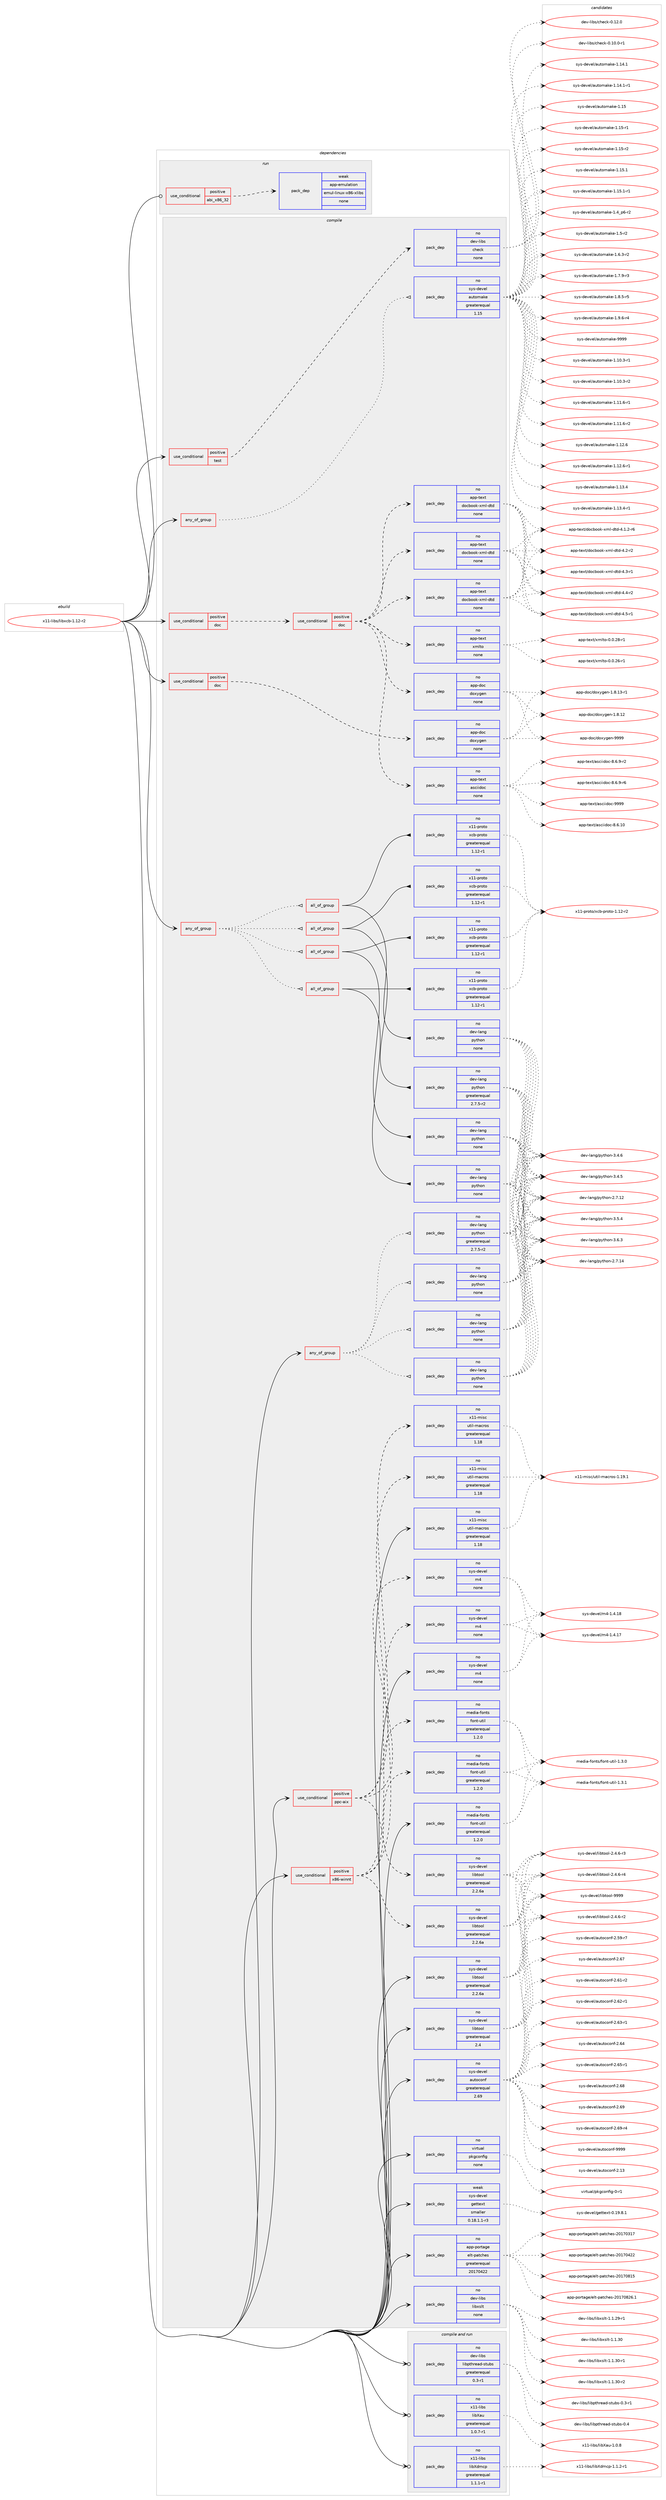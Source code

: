 digraph prolog {

# *************
# Graph options
# *************

newrank=true;
concentrate=true;
compound=true;
graph [rankdir=LR,fontname=Helvetica,fontsize=10,ranksep=1.5];#, ranksep=2.5, nodesep=0.2];
edge  [arrowhead=vee];
node  [fontname=Helvetica,fontsize=10];

# **********
# The ebuild
# **********

subgraph cluster_leftcol {
color=gray;
rank=same;
label=<<i>ebuild</i>>;
id [label="x11-libs/libxcb-1.12-r2", color=red, width=4, href="../x11-libs/libxcb-1.12-r2.svg"];
}

# ****************
# The dependencies
# ****************

subgraph cluster_midcol {
color=gray;
label=<<i>dependencies</i>>;
subgraph cluster_compile {
fillcolor="#eeeeee";
style=filled;
label=<<i>compile</i>>;
subgraph any9381 {
dependency519789 [label=<<TABLE BORDER="0" CELLBORDER="1" CELLSPACING="0" CELLPADDING="4"><TR><TD CELLPADDING="10">any_of_group</TD></TR></TABLE>>, shape=none, color=red];subgraph all342 {
dependency519790 [label=<<TABLE BORDER="0" CELLBORDER="1" CELLSPACING="0" CELLPADDING="4"><TR><TD CELLPADDING="10">all_of_group</TD></TR></TABLE>>, shape=none, color=red];subgraph pack387335 {
dependency519791 [label=<<TABLE BORDER="0" CELLBORDER="1" CELLSPACING="0" CELLPADDING="4" WIDTH="220"><TR><TD ROWSPAN="6" CELLPADDING="30">pack_dep</TD></TR><TR><TD WIDTH="110">no</TD></TR><TR><TD>dev-lang</TD></TR><TR><TD>python</TD></TR><TR><TD>none</TD></TR><TR><TD></TD></TR></TABLE>>, shape=none, color=blue];
}
dependency519790:e -> dependency519791:w [weight=20,style="solid",arrowhead="inv"];
subgraph pack387336 {
dependency519792 [label=<<TABLE BORDER="0" CELLBORDER="1" CELLSPACING="0" CELLPADDING="4" WIDTH="220"><TR><TD ROWSPAN="6" CELLPADDING="30">pack_dep</TD></TR><TR><TD WIDTH="110">no</TD></TR><TR><TD>x11-proto</TD></TR><TR><TD>xcb-proto</TD></TR><TR><TD>greaterequal</TD></TR><TR><TD>1.12-r1</TD></TR></TABLE>>, shape=none, color=blue];
}
dependency519790:e -> dependency519792:w [weight=20,style="solid",arrowhead="inv"];
}
dependency519789:e -> dependency519790:w [weight=20,style="dotted",arrowhead="oinv"];
subgraph all343 {
dependency519793 [label=<<TABLE BORDER="0" CELLBORDER="1" CELLSPACING="0" CELLPADDING="4"><TR><TD CELLPADDING="10">all_of_group</TD></TR></TABLE>>, shape=none, color=red];subgraph pack387337 {
dependency519794 [label=<<TABLE BORDER="0" CELLBORDER="1" CELLSPACING="0" CELLPADDING="4" WIDTH="220"><TR><TD ROWSPAN="6" CELLPADDING="30">pack_dep</TD></TR><TR><TD WIDTH="110">no</TD></TR><TR><TD>dev-lang</TD></TR><TR><TD>python</TD></TR><TR><TD>none</TD></TR><TR><TD></TD></TR></TABLE>>, shape=none, color=blue];
}
dependency519793:e -> dependency519794:w [weight=20,style="solid",arrowhead="inv"];
subgraph pack387338 {
dependency519795 [label=<<TABLE BORDER="0" CELLBORDER="1" CELLSPACING="0" CELLPADDING="4" WIDTH="220"><TR><TD ROWSPAN="6" CELLPADDING="30">pack_dep</TD></TR><TR><TD WIDTH="110">no</TD></TR><TR><TD>x11-proto</TD></TR><TR><TD>xcb-proto</TD></TR><TR><TD>greaterequal</TD></TR><TR><TD>1.12-r1</TD></TR></TABLE>>, shape=none, color=blue];
}
dependency519793:e -> dependency519795:w [weight=20,style="solid",arrowhead="inv"];
}
dependency519789:e -> dependency519793:w [weight=20,style="dotted",arrowhead="oinv"];
subgraph all344 {
dependency519796 [label=<<TABLE BORDER="0" CELLBORDER="1" CELLSPACING="0" CELLPADDING="4"><TR><TD CELLPADDING="10">all_of_group</TD></TR></TABLE>>, shape=none, color=red];subgraph pack387339 {
dependency519797 [label=<<TABLE BORDER="0" CELLBORDER="1" CELLSPACING="0" CELLPADDING="4" WIDTH="220"><TR><TD ROWSPAN="6" CELLPADDING="30">pack_dep</TD></TR><TR><TD WIDTH="110">no</TD></TR><TR><TD>dev-lang</TD></TR><TR><TD>python</TD></TR><TR><TD>none</TD></TR><TR><TD></TD></TR></TABLE>>, shape=none, color=blue];
}
dependency519796:e -> dependency519797:w [weight=20,style="solid",arrowhead="inv"];
subgraph pack387340 {
dependency519798 [label=<<TABLE BORDER="0" CELLBORDER="1" CELLSPACING="0" CELLPADDING="4" WIDTH="220"><TR><TD ROWSPAN="6" CELLPADDING="30">pack_dep</TD></TR><TR><TD WIDTH="110">no</TD></TR><TR><TD>x11-proto</TD></TR><TR><TD>xcb-proto</TD></TR><TR><TD>greaterequal</TD></TR><TR><TD>1.12-r1</TD></TR></TABLE>>, shape=none, color=blue];
}
dependency519796:e -> dependency519798:w [weight=20,style="solid",arrowhead="inv"];
}
dependency519789:e -> dependency519796:w [weight=20,style="dotted",arrowhead="oinv"];
subgraph all345 {
dependency519799 [label=<<TABLE BORDER="0" CELLBORDER="1" CELLSPACING="0" CELLPADDING="4"><TR><TD CELLPADDING="10">all_of_group</TD></TR></TABLE>>, shape=none, color=red];subgraph pack387341 {
dependency519800 [label=<<TABLE BORDER="0" CELLBORDER="1" CELLSPACING="0" CELLPADDING="4" WIDTH="220"><TR><TD ROWSPAN="6" CELLPADDING="30">pack_dep</TD></TR><TR><TD WIDTH="110">no</TD></TR><TR><TD>dev-lang</TD></TR><TR><TD>python</TD></TR><TR><TD>greaterequal</TD></TR><TR><TD>2.7.5-r2</TD></TR></TABLE>>, shape=none, color=blue];
}
dependency519799:e -> dependency519800:w [weight=20,style="solid",arrowhead="inv"];
subgraph pack387342 {
dependency519801 [label=<<TABLE BORDER="0" CELLBORDER="1" CELLSPACING="0" CELLPADDING="4" WIDTH="220"><TR><TD ROWSPAN="6" CELLPADDING="30">pack_dep</TD></TR><TR><TD WIDTH="110">no</TD></TR><TR><TD>x11-proto</TD></TR><TR><TD>xcb-proto</TD></TR><TR><TD>greaterequal</TD></TR><TR><TD>1.12-r1</TD></TR></TABLE>>, shape=none, color=blue];
}
dependency519799:e -> dependency519801:w [weight=20,style="solid",arrowhead="inv"];
}
dependency519789:e -> dependency519799:w [weight=20,style="dotted",arrowhead="oinv"];
}
id:e -> dependency519789:w [weight=20,style="solid",arrowhead="vee"];
subgraph any9382 {
dependency519802 [label=<<TABLE BORDER="0" CELLBORDER="1" CELLSPACING="0" CELLPADDING="4"><TR><TD CELLPADDING="10">any_of_group</TD></TR></TABLE>>, shape=none, color=red];subgraph pack387343 {
dependency519803 [label=<<TABLE BORDER="0" CELLBORDER="1" CELLSPACING="0" CELLPADDING="4" WIDTH="220"><TR><TD ROWSPAN="6" CELLPADDING="30">pack_dep</TD></TR><TR><TD WIDTH="110">no</TD></TR><TR><TD>dev-lang</TD></TR><TR><TD>python</TD></TR><TR><TD>none</TD></TR><TR><TD></TD></TR></TABLE>>, shape=none, color=blue];
}
dependency519802:e -> dependency519803:w [weight=20,style="dotted",arrowhead="oinv"];
subgraph pack387344 {
dependency519804 [label=<<TABLE BORDER="0" CELLBORDER="1" CELLSPACING="0" CELLPADDING="4" WIDTH="220"><TR><TD ROWSPAN="6" CELLPADDING="30">pack_dep</TD></TR><TR><TD WIDTH="110">no</TD></TR><TR><TD>dev-lang</TD></TR><TR><TD>python</TD></TR><TR><TD>none</TD></TR><TR><TD></TD></TR></TABLE>>, shape=none, color=blue];
}
dependency519802:e -> dependency519804:w [weight=20,style="dotted",arrowhead="oinv"];
subgraph pack387345 {
dependency519805 [label=<<TABLE BORDER="0" CELLBORDER="1" CELLSPACING="0" CELLPADDING="4" WIDTH="220"><TR><TD ROWSPAN="6" CELLPADDING="30">pack_dep</TD></TR><TR><TD WIDTH="110">no</TD></TR><TR><TD>dev-lang</TD></TR><TR><TD>python</TD></TR><TR><TD>none</TD></TR><TR><TD></TD></TR></TABLE>>, shape=none, color=blue];
}
dependency519802:e -> dependency519805:w [weight=20,style="dotted",arrowhead="oinv"];
subgraph pack387346 {
dependency519806 [label=<<TABLE BORDER="0" CELLBORDER="1" CELLSPACING="0" CELLPADDING="4" WIDTH="220"><TR><TD ROWSPAN="6" CELLPADDING="30">pack_dep</TD></TR><TR><TD WIDTH="110">no</TD></TR><TR><TD>dev-lang</TD></TR><TR><TD>python</TD></TR><TR><TD>greaterequal</TD></TR><TR><TD>2.7.5-r2</TD></TR></TABLE>>, shape=none, color=blue];
}
dependency519802:e -> dependency519806:w [weight=20,style="dotted",arrowhead="oinv"];
}
id:e -> dependency519802:w [weight=20,style="solid",arrowhead="vee"];
subgraph any9383 {
dependency519807 [label=<<TABLE BORDER="0" CELLBORDER="1" CELLSPACING="0" CELLPADDING="4"><TR><TD CELLPADDING="10">any_of_group</TD></TR></TABLE>>, shape=none, color=red];subgraph pack387347 {
dependency519808 [label=<<TABLE BORDER="0" CELLBORDER="1" CELLSPACING="0" CELLPADDING="4" WIDTH="220"><TR><TD ROWSPAN="6" CELLPADDING="30">pack_dep</TD></TR><TR><TD WIDTH="110">no</TD></TR><TR><TD>sys-devel</TD></TR><TR><TD>automake</TD></TR><TR><TD>greaterequal</TD></TR><TR><TD>1.15</TD></TR></TABLE>>, shape=none, color=blue];
}
dependency519807:e -> dependency519808:w [weight=20,style="dotted",arrowhead="oinv"];
}
id:e -> dependency519807:w [weight=20,style="solid",arrowhead="vee"];
subgraph cond122734 {
dependency519809 [label=<<TABLE BORDER="0" CELLBORDER="1" CELLSPACING="0" CELLPADDING="4"><TR><TD ROWSPAN="3" CELLPADDING="10">use_conditional</TD></TR><TR><TD>positive</TD></TR><TR><TD>doc</TD></TR></TABLE>>, shape=none, color=red];
subgraph cond122735 {
dependency519810 [label=<<TABLE BORDER="0" CELLBORDER="1" CELLSPACING="0" CELLPADDING="4"><TR><TD ROWSPAN="3" CELLPADDING="10">use_conditional</TD></TR><TR><TD>positive</TD></TR><TR><TD>doc</TD></TR></TABLE>>, shape=none, color=red];
subgraph pack387348 {
dependency519811 [label=<<TABLE BORDER="0" CELLBORDER="1" CELLSPACING="0" CELLPADDING="4" WIDTH="220"><TR><TD ROWSPAN="6" CELLPADDING="30">pack_dep</TD></TR><TR><TD WIDTH="110">no</TD></TR><TR><TD>app-text</TD></TR><TR><TD>asciidoc</TD></TR><TR><TD>none</TD></TR><TR><TD></TD></TR></TABLE>>, shape=none, color=blue];
}
dependency519810:e -> dependency519811:w [weight=20,style="dashed",arrowhead="vee"];
subgraph pack387349 {
dependency519812 [label=<<TABLE BORDER="0" CELLBORDER="1" CELLSPACING="0" CELLPADDING="4" WIDTH="220"><TR><TD ROWSPAN="6" CELLPADDING="30">pack_dep</TD></TR><TR><TD WIDTH="110">no</TD></TR><TR><TD>app-text</TD></TR><TR><TD>xmlto</TD></TR><TR><TD>none</TD></TR><TR><TD></TD></TR></TABLE>>, shape=none, color=blue];
}
dependency519810:e -> dependency519812:w [weight=20,style="dashed",arrowhead="vee"];
subgraph pack387350 {
dependency519813 [label=<<TABLE BORDER="0" CELLBORDER="1" CELLSPACING="0" CELLPADDING="4" WIDTH="220"><TR><TD ROWSPAN="6" CELLPADDING="30">pack_dep</TD></TR><TR><TD WIDTH="110">no</TD></TR><TR><TD>app-doc</TD></TR><TR><TD>doxygen</TD></TR><TR><TD>none</TD></TR><TR><TD></TD></TR></TABLE>>, shape=none, color=blue];
}
dependency519810:e -> dependency519813:w [weight=20,style="dashed",arrowhead="vee"];
subgraph pack387351 {
dependency519814 [label=<<TABLE BORDER="0" CELLBORDER="1" CELLSPACING="0" CELLPADDING="4" WIDTH="220"><TR><TD ROWSPAN="6" CELLPADDING="30">pack_dep</TD></TR><TR><TD WIDTH="110">no</TD></TR><TR><TD>app-text</TD></TR><TR><TD>docbook-xml-dtd</TD></TR><TR><TD>none</TD></TR><TR><TD></TD></TR></TABLE>>, shape=none, color=blue];
}
dependency519810:e -> dependency519814:w [weight=20,style="dashed",arrowhead="vee"];
subgraph pack387352 {
dependency519815 [label=<<TABLE BORDER="0" CELLBORDER="1" CELLSPACING="0" CELLPADDING="4" WIDTH="220"><TR><TD ROWSPAN="6" CELLPADDING="30">pack_dep</TD></TR><TR><TD WIDTH="110">no</TD></TR><TR><TD>app-text</TD></TR><TR><TD>docbook-xml-dtd</TD></TR><TR><TD>none</TD></TR><TR><TD></TD></TR></TABLE>>, shape=none, color=blue];
}
dependency519810:e -> dependency519815:w [weight=20,style="dashed",arrowhead="vee"];
subgraph pack387353 {
dependency519816 [label=<<TABLE BORDER="0" CELLBORDER="1" CELLSPACING="0" CELLPADDING="4" WIDTH="220"><TR><TD ROWSPAN="6" CELLPADDING="30">pack_dep</TD></TR><TR><TD WIDTH="110">no</TD></TR><TR><TD>app-text</TD></TR><TR><TD>docbook-xml-dtd</TD></TR><TR><TD>none</TD></TR><TR><TD></TD></TR></TABLE>>, shape=none, color=blue];
}
dependency519810:e -> dependency519816:w [weight=20,style="dashed",arrowhead="vee"];
}
dependency519809:e -> dependency519810:w [weight=20,style="dashed",arrowhead="vee"];
}
id:e -> dependency519809:w [weight=20,style="solid",arrowhead="vee"];
subgraph cond122736 {
dependency519817 [label=<<TABLE BORDER="0" CELLBORDER="1" CELLSPACING="0" CELLPADDING="4"><TR><TD ROWSPAN="3" CELLPADDING="10">use_conditional</TD></TR><TR><TD>positive</TD></TR><TR><TD>doc</TD></TR></TABLE>>, shape=none, color=red];
subgraph pack387354 {
dependency519818 [label=<<TABLE BORDER="0" CELLBORDER="1" CELLSPACING="0" CELLPADDING="4" WIDTH="220"><TR><TD ROWSPAN="6" CELLPADDING="30">pack_dep</TD></TR><TR><TD WIDTH="110">no</TD></TR><TR><TD>app-doc</TD></TR><TR><TD>doxygen</TD></TR><TR><TD>none</TD></TR><TR><TD></TD></TR></TABLE>>, shape=none, color=blue];
}
dependency519817:e -> dependency519818:w [weight=20,style="dashed",arrowhead="vee"];
}
id:e -> dependency519817:w [weight=20,style="solid",arrowhead="vee"];
subgraph cond122737 {
dependency519819 [label=<<TABLE BORDER="0" CELLBORDER="1" CELLSPACING="0" CELLPADDING="4"><TR><TD ROWSPAN="3" CELLPADDING="10">use_conditional</TD></TR><TR><TD>positive</TD></TR><TR><TD>ppc-aix</TD></TR></TABLE>>, shape=none, color=red];
subgraph pack387355 {
dependency519820 [label=<<TABLE BORDER="0" CELLBORDER="1" CELLSPACING="0" CELLPADDING="4" WIDTH="220"><TR><TD ROWSPAN="6" CELLPADDING="30">pack_dep</TD></TR><TR><TD WIDTH="110">no</TD></TR><TR><TD>sys-devel</TD></TR><TR><TD>libtool</TD></TR><TR><TD>greaterequal</TD></TR><TR><TD>2.2.6a</TD></TR></TABLE>>, shape=none, color=blue];
}
dependency519819:e -> dependency519820:w [weight=20,style="dashed",arrowhead="vee"];
subgraph pack387356 {
dependency519821 [label=<<TABLE BORDER="0" CELLBORDER="1" CELLSPACING="0" CELLPADDING="4" WIDTH="220"><TR><TD ROWSPAN="6" CELLPADDING="30">pack_dep</TD></TR><TR><TD WIDTH="110">no</TD></TR><TR><TD>sys-devel</TD></TR><TR><TD>m4</TD></TR><TR><TD>none</TD></TR><TR><TD></TD></TR></TABLE>>, shape=none, color=blue];
}
dependency519819:e -> dependency519821:w [weight=20,style="dashed",arrowhead="vee"];
subgraph pack387357 {
dependency519822 [label=<<TABLE BORDER="0" CELLBORDER="1" CELLSPACING="0" CELLPADDING="4" WIDTH="220"><TR><TD ROWSPAN="6" CELLPADDING="30">pack_dep</TD></TR><TR><TD WIDTH="110">no</TD></TR><TR><TD>x11-misc</TD></TR><TR><TD>util-macros</TD></TR><TR><TD>greaterequal</TD></TR><TR><TD>1.18</TD></TR></TABLE>>, shape=none, color=blue];
}
dependency519819:e -> dependency519822:w [weight=20,style="dashed",arrowhead="vee"];
subgraph pack387358 {
dependency519823 [label=<<TABLE BORDER="0" CELLBORDER="1" CELLSPACING="0" CELLPADDING="4" WIDTH="220"><TR><TD ROWSPAN="6" CELLPADDING="30">pack_dep</TD></TR><TR><TD WIDTH="110">no</TD></TR><TR><TD>media-fonts</TD></TR><TR><TD>font-util</TD></TR><TR><TD>greaterequal</TD></TR><TR><TD>1.2.0</TD></TR></TABLE>>, shape=none, color=blue];
}
dependency519819:e -> dependency519823:w [weight=20,style="dashed",arrowhead="vee"];
}
id:e -> dependency519819:w [weight=20,style="solid",arrowhead="vee"];
subgraph cond122738 {
dependency519824 [label=<<TABLE BORDER="0" CELLBORDER="1" CELLSPACING="0" CELLPADDING="4"><TR><TD ROWSPAN="3" CELLPADDING="10">use_conditional</TD></TR><TR><TD>positive</TD></TR><TR><TD>test</TD></TR></TABLE>>, shape=none, color=red];
subgraph pack387359 {
dependency519825 [label=<<TABLE BORDER="0" CELLBORDER="1" CELLSPACING="0" CELLPADDING="4" WIDTH="220"><TR><TD ROWSPAN="6" CELLPADDING="30">pack_dep</TD></TR><TR><TD WIDTH="110">no</TD></TR><TR><TD>dev-libs</TD></TR><TR><TD>check</TD></TR><TR><TD>none</TD></TR><TR><TD></TD></TR></TABLE>>, shape=none, color=blue];
}
dependency519824:e -> dependency519825:w [weight=20,style="dashed",arrowhead="vee"];
}
id:e -> dependency519824:w [weight=20,style="solid",arrowhead="vee"];
subgraph cond122739 {
dependency519826 [label=<<TABLE BORDER="0" CELLBORDER="1" CELLSPACING="0" CELLPADDING="4"><TR><TD ROWSPAN="3" CELLPADDING="10">use_conditional</TD></TR><TR><TD>positive</TD></TR><TR><TD>x86-winnt</TD></TR></TABLE>>, shape=none, color=red];
subgraph pack387360 {
dependency519827 [label=<<TABLE BORDER="0" CELLBORDER="1" CELLSPACING="0" CELLPADDING="4" WIDTH="220"><TR><TD ROWSPAN="6" CELLPADDING="30">pack_dep</TD></TR><TR><TD WIDTH="110">no</TD></TR><TR><TD>sys-devel</TD></TR><TR><TD>libtool</TD></TR><TR><TD>greaterequal</TD></TR><TR><TD>2.2.6a</TD></TR></TABLE>>, shape=none, color=blue];
}
dependency519826:e -> dependency519827:w [weight=20,style="dashed",arrowhead="vee"];
subgraph pack387361 {
dependency519828 [label=<<TABLE BORDER="0" CELLBORDER="1" CELLSPACING="0" CELLPADDING="4" WIDTH="220"><TR><TD ROWSPAN="6" CELLPADDING="30">pack_dep</TD></TR><TR><TD WIDTH="110">no</TD></TR><TR><TD>sys-devel</TD></TR><TR><TD>m4</TD></TR><TR><TD>none</TD></TR><TR><TD></TD></TR></TABLE>>, shape=none, color=blue];
}
dependency519826:e -> dependency519828:w [weight=20,style="dashed",arrowhead="vee"];
subgraph pack387362 {
dependency519829 [label=<<TABLE BORDER="0" CELLBORDER="1" CELLSPACING="0" CELLPADDING="4" WIDTH="220"><TR><TD ROWSPAN="6" CELLPADDING="30">pack_dep</TD></TR><TR><TD WIDTH="110">no</TD></TR><TR><TD>x11-misc</TD></TR><TR><TD>util-macros</TD></TR><TR><TD>greaterequal</TD></TR><TR><TD>1.18</TD></TR></TABLE>>, shape=none, color=blue];
}
dependency519826:e -> dependency519829:w [weight=20,style="dashed",arrowhead="vee"];
subgraph pack387363 {
dependency519830 [label=<<TABLE BORDER="0" CELLBORDER="1" CELLSPACING="0" CELLPADDING="4" WIDTH="220"><TR><TD ROWSPAN="6" CELLPADDING="30">pack_dep</TD></TR><TR><TD WIDTH="110">no</TD></TR><TR><TD>media-fonts</TD></TR><TR><TD>font-util</TD></TR><TR><TD>greaterequal</TD></TR><TR><TD>1.2.0</TD></TR></TABLE>>, shape=none, color=blue];
}
dependency519826:e -> dependency519830:w [weight=20,style="dashed",arrowhead="vee"];
}
id:e -> dependency519826:w [weight=20,style="solid",arrowhead="vee"];
subgraph pack387364 {
dependency519831 [label=<<TABLE BORDER="0" CELLBORDER="1" CELLSPACING="0" CELLPADDING="4" WIDTH="220"><TR><TD ROWSPAN="6" CELLPADDING="30">pack_dep</TD></TR><TR><TD WIDTH="110">no</TD></TR><TR><TD>app-portage</TD></TR><TR><TD>elt-patches</TD></TR><TR><TD>greaterequal</TD></TR><TR><TD>20170422</TD></TR></TABLE>>, shape=none, color=blue];
}
id:e -> dependency519831:w [weight=20,style="solid",arrowhead="vee"];
subgraph pack387365 {
dependency519832 [label=<<TABLE BORDER="0" CELLBORDER="1" CELLSPACING="0" CELLPADDING="4" WIDTH="220"><TR><TD ROWSPAN="6" CELLPADDING="30">pack_dep</TD></TR><TR><TD WIDTH="110">no</TD></TR><TR><TD>dev-libs</TD></TR><TR><TD>libxslt</TD></TR><TR><TD>none</TD></TR><TR><TD></TD></TR></TABLE>>, shape=none, color=blue];
}
id:e -> dependency519832:w [weight=20,style="solid",arrowhead="vee"];
subgraph pack387366 {
dependency519833 [label=<<TABLE BORDER="0" CELLBORDER="1" CELLSPACING="0" CELLPADDING="4" WIDTH="220"><TR><TD ROWSPAN="6" CELLPADDING="30">pack_dep</TD></TR><TR><TD WIDTH="110">no</TD></TR><TR><TD>media-fonts</TD></TR><TR><TD>font-util</TD></TR><TR><TD>greaterequal</TD></TR><TR><TD>1.2.0</TD></TR></TABLE>>, shape=none, color=blue];
}
id:e -> dependency519833:w [weight=20,style="solid",arrowhead="vee"];
subgraph pack387367 {
dependency519834 [label=<<TABLE BORDER="0" CELLBORDER="1" CELLSPACING="0" CELLPADDING="4" WIDTH="220"><TR><TD ROWSPAN="6" CELLPADDING="30">pack_dep</TD></TR><TR><TD WIDTH="110">no</TD></TR><TR><TD>sys-devel</TD></TR><TR><TD>autoconf</TD></TR><TR><TD>greaterequal</TD></TR><TR><TD>2.69</TD></TR></TABLE>>, shape=none, color=blue];
}
id:e -> dependency519834:w [weight=20,style="solid",arrowhead="vee"];
subgraph pack387368 {
dependency519835 [label=<<TABLE BORDER="0" CELLBORDER="1" CELLSPACING="0" CELLPADDING="4" WIDTH="220"><TR><TD ROWSPAN="6" CELLPADDING="30">pack_dep</TD></TR><TR><TD WIDTH="110">no</TD></TR><TR><TD>sys-devel</TD></TR><TR><TD>libtool</TD></TR><TR><TD>greaterequal</TD></TR><TR><TD>2.2.6a</TD></TR></TABLE>>, shape=none, color=blue];
}
id:e -> dependency519835:w [weight=20,style="solid",arrowhead="vee"];
subgraph pack387369 {
dependency519836 [label=<<TABLE BORDER="0" CELLBORDER="1" CELLSPACING="0" CELLPADDING="4" WIDTH="220"><TR><TD ROWSPAN="6" CELLPADDING="30">pack_dep</TD></TR><TR><TD WIDTH="110">no</TD></TR><TR><TD>sys-devel</TD></TR><TR><TD>libtool</TD></TR><TR><TD>greaterequal</TD></TR><TR><TD>2.4</TD></TR></TABLE>>, shape=none, color=blue];
}
id:e -> dependency519836:w [weight=20,style="solid",arrowhead="vee"];
subgraph pack387370 {
dependency519837 [label=<<TABLE BORDER="0" CELLBORDER="1" CELLSPACING="0" CELLPADDING="4" WIDTH="220"><TR><TD ROWSPAN="6" CELLPADDING="30">pack_dep</TD></TR><TR><TD WIDTH="110">no</TD></TR><TR><TD>sys-devel</TD></TR><TR><TD>m4</TD></TR><TR><TD>none</TD></TR><TR><TD></TD></TR></TABLE>>, shape=none, color=blue];
}
id:e -> dependency519837:w [weight=20,style="solid",arrowhead="vee"];
subgraph pack387371 {
dependency519838 [label=<<TABLE BORDER="0" CELLBORDER="1" CELLSPACING="0" CELLPADDING="4" WIDTH="220"><TR><TD ROWSPAN="6" CELLPADDING="30">pack_dep</TD></TR><TR><TD WIDTH="110">no</TD></TR><TR><TD>virtual</TD></TR><TR><TD>pkgconfig</TD></TR><TR><TD>none</TD></TR><TR><TD></TD></TR></TABLE>>, shape=none, color=blue];
}
id:e -> dependency519838:w [weight=20,style="solid",arrowhead="vee"];
subgraph pack387372 {
dependency519839 [label=<<TABLE BORDER="0" CELLBORDER="1" CELLSPACING="0" CELLPADDING="4" WIDTH="220"><TR><TD ROWSPAN="6" CELLPADDING="30">pack_dep</TD></TR><TR><TD WIDTH="110">no</TD></TR><TR><TD>x11-misc</TD></TR><TR><TD>util-macros</TD></TR><TR><TD>greaterequal</TD></TR><TR><TD>1.18</TD></TR></TABLE>>, shape=none, color=blue];
}
id:e -> dependency519839:w [weight=20,style="solid",arrowhead="vee"];
subgraph pack387373 {
dependency519840 [label=<<TABLE BORDER="0" CELLBORDER="1" CELLSPACING="0" CELLPADDING="4" WIDTH="220"><TR><TD ROWSPAN="6" CELLPADDING="30">pack_dep</TD></TR><TR><TD WIDTH="110">weak</TD></TR><TR><TD>sys-devel</TD></TR><TR><TD>gettext</TD></TR><TR><TD>smaller</TD></TR><TR><TD>0.18.1.1-r3</TD></TR></TABLE>>, shape=none, color=blue];
}
id:e -> dependency519840:w [weight=20,style="solid",arrowhead="vee"];
}
subgraph cluster_compileandrun {
fillcolor="#eeeeee";
style=filled;
label=<<i>compile and run</i>>;
subgraph pack387374 {
dependency519841 [label=<<TABLE BORDER="0" CELLBORDER="1" CELLSPACING="0" CELLPADDING="4" WIDTH="220"><TR><TD ROWSPAN="6" CELLPADDING="30">pack_dep</TD></TR><TR><TD WIDTH="110">no</TD></TR><TR><TD>dev-libs</TD></TR><TR><TD>libpthread-stubs</TD></TR><TR><TD>greaterequal</TD></TR><TR><TD>0.3-r1</TD></TR></TABLE>>, shape=none, color=blue];
}
id:e -> dependency519841:w [weight=20,style="solid",arrowhead="odotvee"];
subgraph pack387375 {
dependency519842 [label=<<TABLE BORDER="0" CELLBORDER="1" CELLSPACING="0" CELLPADDING="4" WIDTH="220"><TR><TD ROWSPAN="6" CELLPADDING="30">pack_dep</TD></TR><TR><TD WIDTH="110">no</TD></TR><TR><TD>x11-libs</TD></TR><TR><TD>libXau</TD></TR><TR><TD>greaterequal</TD></TR><TR><TD>1.0.7-r1</TD></TR></TABLE>>, shape=none, color=blue];
}
id:e -> dependency519842:w [weight=20,style="solid",arrowhead="odotvee"];
subgraph pack387376 {
dependency519843 [label=<<TABLE BORDER="0" CELLBORDER="1" CELLSPACING="0" CELLPADDING="4" WIDTH="220"><TR><TD ROWSPAN="6" CELLPADDING="30">pack_dep</TD></TR><TR><TD WIDTH="110">no</TD></TR><TR><TD>x11-libs</TD></TR><TR><TD>libXdmcp</TD></TR><TR><TD>greaterequal</TD></TR><TR><TD>1.1.1-r1</TD></TR></TABLE>>, shape=none, color=blue];
}
id:e -> dependency519843:w [weight=20,style="solid",arrowhead="odotvee"];
}
subgraph cluster_run {
fillcolor="#eeeeee";
style=filled;
label=<<i>run</i>>;
subgraph cond122740 {
dependency519844 [label=<<TABLE BORDER="0" CELLBORDER="1" CELLSPACING="0" CELLPADDING="4"><TR><TD ROWSPAN="3" CELLPADDING="10">use_conditional</TD></TR><TR><TD>positive</TD></TR><TR><TD>abi_x86_32</TD></TR></TABLE>>, shape=none, color=red];
subgraph pack387377 {
dependency519845 [label=<<TABLE BORDER="0" CELLBORDER="1" CELLSPACING="0" CELLPADDING="4" WIDTH="220"><TR><TD ROWSPAN="6" CELLPADDING="30">pack_dep</TD></TR><TR><TD WIDTH="110">weak</TD></TR><TR><TD>app-emulation</TD></TR><TR><TD>emul-linux-x86-xlibs</TD></TR><TR><TD>none</TD></TR><TR><TD></TD></TR></TABLE>>, shape=none, color=blue];
}
dependency519844:e -> dependency519845:w [weight=20,style="dashed",arrowhead="vee"];
}
id:e -> dependency519844:w [weight=20,style="solid",arrowhead="odot"];
}
}

# **************
# The candidates
# **************

subgraph cluster_choices {
rank=same;
color=gray;
label=<<i>candidates</i>>;

subgraph choice387335 {
color=black;
nodesep=1;
choice10010111845108971101034711212111610411111045504655464950 [label="dev-lang/python-2.7.12", color=red, width=4,href="../dev-lang/python-2.7.12.svg"];
choice10010111845108971101034711212111610411111045504655464952 [label="dev-lang/python-2.7.14", color=red, width=4,href="../dev-lang/python-2.7.14.svg"];
choice100101118451089711010347112121116104111110455146524653 [label="dev-lang/python-3.4.5", color=red, width=4,href="../dev-lang/python-3.4.5.svg"];
choice100101118451089711010347112121116104111110455146524654 [label="dev-lang/python-3.4.6", color=red, width=4,href="../dev-lang/python-3.4.6.svg"];
choice100101118451089711010347112121116104111110455146534652 [label="dev-lang/python-3.5.4", color=red, width=4,href="../dev-lang/python-3.5.4.svg"];
choice100101118451089711010347112121116104111110455146544651 [label="dev-lang/python-3.6.3", color=red, width=4,href="../dev-lang/python-3.6.3.svg"];
dependency519791:e -> choice10010111845108971101034711212111610411111045504655464950:w [style=dotted,weight="100"];
dependency519791:e -> choice10010111845108971101034711212111610411111045504655464952:w [style=dotted,weight="100"];
dependency519791:e -> choice100101118451089711010347112121116104111110455146524653:w [style=dotted,weight="100"];
dependency519791:e -> choice100101118451089711010347112121116104111110455146524654:w [style=dotted,weight="100"];
dependency519791:e -> choice100101118451089711010347112121116104111110455146534652:w [style=dotted,weight="100"];
dependency519791:e -> choice100101118451089711010347112121116104111110455146544651:w [style=dotted,weight="100"];
}
subgraph choice387336 {
color=black;
nodesep=1;
choice1204949451121141111161114712099984511211411111611145494649504511450 [label="x11-proto/xcb-proto-1.12-r2", color=red, width=4,href="../x11-proto/xcb-proto-1.12-r2.svg"];
dependency519792:e -> choice1204949451121141111161114712099984511211411111611145494649504511450:w [style=dotted,weight="100"];
}
subgraph choice387337 {
color=black;
nodesep=1;
choice10010111845108971101034711212111610411111045504655464950 [label="dev-lang/python-2.7.12", color=red, width=4,href="../dev-lang/python-2.7.12.svg"];
choice10010111845108971101034711212111610411111045504655464952 [label="dev-lang/python-2.7.14", color=red, width=4,href="../dev-lang/python-2.7.14.svg"];
choice100101118451089711010347112121116104111110455146524653 [label="dev-lang/python-3.4.5", color=red, width=4,href="../dev-lang/python-3.4.5.svg"];
choice100101118451089711010347112121116104111110455146524654 [label="dev-lang/python-3.4.6", color=red, width=4,href="../dev-lang/python-3.4.6.svg"];
choice100101118451089711010347112121116104111110455146534652 [label="dev-lang/python-3.5.4", color=red, width=4,href="../dev-lang/python-3.5.4.svg"];
choice100101118451089711010347112121116104111110455146544651 [label="dev-lang/python-3.6.3", color=red, width=4,href="../dev-lang/python-3.6.3.svg"];
dependency519794:e -> choice10010111845108971101034711212111610411111045504655464950:w [style=dotted,weight="100"];
dependency519794:e -> choice10010111845108971101034711212111610411111045504655464952:w [style=dotted,weight="100"];
dependency519794:e -> choice100101118451089711010347112121116104111110455146524653:w [style=dotted,weight="100"];
dependency519794:e -> choice100101118451089711010347112121116104111110455146524654:w [style=dotted,weight="100"];
dependency519794:e -> choice100101118451089711010347112121116104111110455146534652:w [style=dotted,weight="100"];
dependency519794:e -> choice100101118451089711010347112121116104111110455146544651:w [style=dotted,weight="100"];
}
subgraph choice387338 {
color=black;
nodesep=1;
choice1204949451121141111161114712099984511211411111611145494649504511450 [label="x11-proto/xcb-proto-1.12-r2", color=red, width=4,href="../x11-proto/xcb-proto-1.12-r2.svg"];
dependency519795:e -> choice1204949451121141111161114712099984511211411111611145494649504511450:w [style=dotted,weight="100"];
}
subgraph choice387339 {
color=black;
nodesep=1;
choice10010111845108971101034711212111610411111045504655464950 [label="dev-lang/python-2.7.12", color=red, width=4,href="../dev-lang/python-2.7.12.svg"];
choice10010111845108971101034711212111610411111045504655464952 [label="dev-lang/python-2.7.14", color=red, width=4,href="../dev-lang/python-2.7.14.svg"];
choice100101118451089711010347112121116104111110455146524653 [label="dev-lang/python-3.4.5", color=red, width=4,href="../dev-lang/python-3.4.5.svg"];
choice100101118451089711010347112121116104111110455146524654 [label="dev-lang/python-3.4.6", color=red, width=4,href="../dev-lang/python-3.4.6.svg"];
choice100101118451089711010347112121116104111110455146534652 [label="dev-lang/python-3.5.4", color=red, width=4,href="../dev-lang/python-3.5.4.svg"];
choice100101118451089711010347112121116104111110455146544651 [label="dev-lang/python-3.6.3", color=red, width=4,href="../dev-lang/python-3.6.3.svg"];
dependency519797:e -> choice10010111845108971101034711212111610411111045504655464950:w [style=dotted,weight="100"];
dependency519797:e -> choice10010111845108971101034711212111610411111045504655464952:w [style=dotted,weight="100"];
dependency519797:e -> choice100101118451089711010347112121116104111110455146524653:w [style=dotted,weight="100"];
dependency519797:e -> choice100101118451089711010347112121116104111110455146524654:w [style=dotted,weight="100"];
dependency519797:e -> choice100101118451089711010347112121116104111110455146534652:w [style=dotted,weight="100"];
dependency519797:e -> choice100101118451089711010347112121116104111110455146544651:w [style=dotted,weight="100"];
}
subgraph choice387340 {
color=black;
nodesep=1;
choice1204949451121141111161114712099984511211411111611145494649504511450 [label="x11-proto/xcb-proto-1.12-r2", color=red, width=4,href="../x11-proto/xcb-proto-1.12-r2.svg"];
dependency519798:e -> choice1204949451121141111161114712099984511211411111611145494649504511450:w [style=dotted,weight="100"];
}
subgraph choice387341 {
color=black;
nodesep=1;
choice10010111845108971101034711212111610411111045504655464950 [label="dev-lang/python-2.7.12", color=red, width=4,href="../dev-lang/python-2.7.12.svg"];
choice10010111845108971101034711212111610411111045504655464952 [label="dev-lang/python-2.7.14", color=red, width=4,href="../dev-lang/python-2.7.14.svg"];
choice100101118451089711010347112121116104111110455146524653 [label="dev-lang/python-3.4.5", color=red, width=4,href="../dev-lang/python-3.4.5.svg"];
choice100101118451089711010347112121116104111110455146524654 [label="dev-lang/python-3.4.6", color=red, width=4,href="../dev-lang/python-3.4.6.svg"];
choice100101118451089711010347112121116104111110455146534652 [label="dev-lang/python-3.5.4", color=red, width=4,href="../dev-lang/python-3.5.4.svg"];
choice100101118451089711010347112121116104111110455146544651 [label="dev-lang/python-3.6.3", color=red, width=4,href="../dev-lang/python-3.6.3.svg"];
dependency519800:e -> choice10010111845108971101034711212111610411111045504655464950:w [style=dotted,weight="100"];
dependency519800:e -> choice10010111845108971101034711212111610411111045504655464952:w [style=dotted,weight="100"];
dependency519800:e -> choice100101118451089711010347112121116104111110455146524653:w [style=dotted,weight="100"];
dependency519800:e -> choice100101118451089711010347112121116104111110455146524654:w [style=dotted,weight="100"];
dependency519800:e -> choice100101118451089711010347112121116104111110455146534652:w [style=dotted,weight="100"];
dependency519800:e -> choice100101118451089711010347112121116104111110455146544651:w [style=dotted,weight="100"];
}
subgraph choice387342 {
color=black;
nodesep=1;
choice1204949451121141111161114712099984511211411111611145494649504511450 [label="x11-proto/xcb-proto-1.12-r2", color=red, width=4,href="../x11-proto/xcb-proto-1.12-r2.svg"];
dependency519801:e -> choice1204949451121141111161114712099984511211411111611145494649504511450:w [style=dotted,weight="100"];
}
subgraph choice387343 {
color=black;
nodesep=1;
choice10010111845108971101034711212111610411111045504655464950 [label="dev-lang/python-2.7.12", color=red, width=4,href="../dev-lang/python-2.7.12.svg"];
choice10010111845108971101034711212111610411111045504655464952 [label="dev-lang/python-2.7.14", color=red, width=4,href="../dev-lang/python-2.7.14.svg"];
choice100101118451089711010347112121116104111110455146524653 [label="dev-lang/python-3.4.5", color=red, width=4,href="../dev-lang/python-3.4.5.svg"];
choice100101118451089711010347112121116104111110455146524654 [label="dev-lang/python-3.4.6", color=red, width=4,href="../dev-lang/python-3.4.6.svg"];
choice100101118451089711010347112121116104111110455146534652 [label="dev-lang/python-3.5.4", color=red, width=4,href="../dev-lang/python-3.5.4.svg"];
choice100101118451089711010347112121116104111110455146544651 [label="dev-lang/python-3.6.3", color=red, width=4,href="../dev-lang/python-3.6.3.svg"];
dependency519803:e -> choice10010111845108971101034711212111610411111045504655464950:w [style=dotted,weight="100"];
dependency519803:e -> choice10010111845108971101034711212111610411111045504655464952:w [style=dotted,weight="100"];
dependency519803:e -> choice100101118451089711010347112121116104111110455146524653:w [style=dotted,weight="100"];
dependency519803:e -> choice100101118451089711010347112121116104111110455146524654:w [style=dotted,weight="100"];
dependency519803:e -> choice100101118451089711010347112121116104111110455146534652:w [style=dotted,weight="100"];
dependency519803:e -> choice100101118451089711010347112121116104111110455146544651:w [style=dotted,weight="100"];
}
subgraph choice387344 {
color=black;
nodesep=1;
choice10010111845108971101034711212111610411111045504655464950 [label="dev-lang/python-2.7.12", color=red, width=4,href="../dev-lang/python-2.7.12.svg"];
choice10010111845108971101034711212111610411111045504655464952 [label="dev-lang/python-2.7.14", color=red, width=4,href="../dev-lang/python-2.7.14.svg"];
choice100101118451089711010347112121116104111110455146524653 [label="dev-lang/python-3.4.5", color=red, width=4,href="../dev-lang/python-3.4.5.svg"];
choice100101118451089711010347112121116104111110455146524654 [label="dev-lang/python-3.4.6", color=red, width=4,href="../dev-lang/python-3.4.6.svg"];
choice100101118451089711010347112121116104111110455146534652 [label="dev-lang/python-3.5.4", color=red, width=4,href="../dev-lang/python-3.5.4.svg"];
choice100101118451089711010347112121116104111110455146544651 [label="dev-lang/python-3.6.3", color=red, width=4,href="../dev-lang/python-3.6.3.svg"];
dependency519804:e -> choice10010111845108971101034711212111610411111045504655464950:w [style=dotted,weight="100"];
dependency519804:e -> choice10010111845108971101034711212111610411111045504655464952:w [style=dotted,weight="100"];
dependency519804:e -> choice100101118451089711010347112121116104111110455146524653:w [style=dotted,weight="100"];
dependency519804:e -> choice100101118451089711010347112121116104111110455146524654:w [style=dotted,weight="100"];
dependency519804:e -> choice100101118451089711010347112121116104111110455146534652:w [style=dotted,weight="100"];
dependency519804:e -> choice100101118451089711010347112121116104111110455146544651:w [style=dotted,weight="100"];
}
subgraph choice387345 {
color=black;
nodesep=1;
choice10010111845108971101034711212111610411111045504655464950 [label="dev-lang/python-2.7.12", color=red, width=4,href="../dev-lang/python-2.7.12.svg"];
choice10010111845108971101034711212111610411111045504655464952 [label="dev-lang/python-2.7.14", color=red, width=4,href="../dev-lang/python-2.7.14.svg"];
choice100101118451089711010347112121116104111110455146524653 [label="dev-lang/python-3.4.5", color=red, width=4,href="../dev-lang/python-3.4.5.svg"];
choice100101118451089711010347112121116104111110455146524654 [label="dev-lang/python-3.4.6", color=red, width=4,href="../dev-lang/python-3.4.6.svg"];
choice100101118451089711010347112121116104111110455146534652 [label="dev-lang/python-3.5.4", color=red, width=4,href="../dev-lang/python-3.5.4.svg"];
choice100101118451089711010347112121116104111110455146544651 [label="dev-lang/python-3.6.3", color=red, width=4,href="../dev-lang/python-3.6.3.svg"];
dependency519805:e -> choice10010111845108971101034711212111610411111045504655464950:w [style=dotted,weight="100"];
dependency519805:e -> choice10010111845108971101034711212111610411111045504655464952:w [style=dotted,weight="100"];
dependency519805:e -> choice100101118451089711010347112121116104111110455146524653:w [style=dotted,weight="100"];
dependency519805:e -> choice100101118451089711010347112121116104111110455146524654:w [style=dotted,weight="100"];
dependency519805:e -> choice100101118451089711010347112121116104111110455146534652:w [style=dotted,weight="100"];
dependency519805:e -> choice100101118451089711010347112121116104111110455146544651:w [style=dotted,weight="100"];
}
subgraph choice387346 {
color=black;
nodesep=1;
choice10010111845108971101034711212111610411111045504655464950 [label="dev-lang/python-2.7.12", color=red, width=4,href="../dev-lang/python-2.7.12.svg"];
choice10010111845108971101034711212111610411111045504655464952 [label="dev-lang/python-2.7.14", color=red, width=4,href="../dev-lang/python-2.7.14.svg"];
choice100101118451089711010347112121116104111110455146524653 [label="dev-lang/python-3.4.5", color=red, width=4,href="../dev-lang/python-3.4.5.svg"];
choice100101118451089711010347112121116104111110455146524654 [label="dev-lang/python-3.4.6", color=red, width=4,href="../dev-lang/python-3.4.6.svg"];
choice100101118451089711010347112121116104111110455146534652 [label="dev-lang/python-3.5.4", color=red, width=4,href="../dev-lang/python-3.5.4.svg"];
choice100101118451089711010347112121116104111110455146544651 [label="dev-lang/python-3.6.3", color=red, width=4,href="../dev-lang/python-3.6.3.svg"];
dependency519806:e -> choice10010111845108971101034711212111610411111045504655464950:w [style=dotted,weight="100"];
dependency519806:e -> choice10010111845108971101034711212111610411111045504655464952:w [style=dotted,weight="100"];
dependency519806:e -> choice100101118451089711010347112121116104111110455146524653:w [style=dotted,weight="100"];
dependency519806:e -> choice100101118451089711010347112121116104111110455146524654:w [style=dotted,weight="100"];
dependency519806:e -> choice100101118451089711010347112121116104111110455146534652:w [style=dotted,weight="100"];
dependency519806:e -> choice100101118451089711010347112121116104111110455146544651:w [style=dotted,weight="100"];
}
subgraph choice387347 {
color=black;
nodesep=1;
choice11512111545100101118101108479711711611110997107101454946494846514511449 [label="sys-devel/automake-1.10.3-r1", color=red, width=4,href="../sys-devel/automake-1.10.3-r1.svg"];
choice11512111545100101118101108479711711611110997107101454946494846514511450 [label="sys-devel/automake-1.10.3-r2", color=red, width=4,href="../sys-devel/automake-1.10.3-r2.svg"];
choice11512111545100101118101108479711711611110997107101454946494946544511449 [label="sys-devel/automake-1.11.6-r1", color=red, width=4,href="../sys-devel/automake-1.11.6-r1.svg"];
choice11512111545100101118101108479711711611110997107101454946494946544511450 [label="sys-devel/automake-1.11.6-r2", color=red, width=4,href="../sys-devel/automake-1.11.6-r2.svg"];
choice1151211154510010111810110847971171161111099710710145494649504654 [label="sys-devel/automake-1.12.6", color=red, width=4,href="../sys-devel/automake-1.12.6.svg"];
choice11512111545100101118101108479711711611110997107101454946495046544511449 [label="sys-devel/automake-1.12.6-r1", color=red, width=4,href="../sys-devel/automake-1.12.6-r1.svg"];
choice1151211154510010111810110847971171161111099710710145494649514652 [label="sys-devel/automake-1.13.4", color=red, width=4,href="../sys-devel/automake-1.13.4.svg"];
choice11512111545100101118101108479711711611110997107101454946495146524511449 [label="sys-devel/automake-1.13.4-r1", color=red, width=4,href="../sys-devel/automake-1.13.4-r1.svg"];
choice1151211154510010111810110847971171161111099710710145494649524649 [label="sys-devel/automake-1.14.1", color=red, width=4,href="../sys-devel/automake-1.14.1.svg"];
choice11512111545100101118101108479711711611110997107101454946495246494511449 [label="sys-devel/automake-1.14.1-r1", color=red, width=4,href="../sys-devel/automake-1.14.1-r1.svg"];
choice115121115451001011181011084797117116111109971071014549464953 [label="sys-devel/automake-1.15", color=red, width=4,href="../sys-devel/automake-1.15.svg"];
choice1151211154510010111810110847971171161111099710710145494649534511449 [label="sys-devel/automake-1.15-r1", color=red, width=4,href="../sys-devel/automake-1.15-r1.svg"];
choice1151211154510010111810110847971171161111099710710145494649534511450 [label="sys-devel/automake-1.15-r2", color=red, width=4,href="../sys-devel/automake-1.15-r2.svg"];
choice1151211154510010111810110847971171161111099710710145494649534649 [label="sys-devel/automake-1.15.1", color=red, width=4,href="../sys-devel/automake-1.15.1.svg"];
choice11512111545100101118101108479711711611110997107101454946495346494511449 [label="sys-devel/automake-1.15.1-r1", color=red, width=4,href="../sys-devel/automake-1.15.1-r1.svg"];
choice115121115451001011181011084797117116111109971071014549465295112544511450 [label="sys-devel/automake-1.4_p6-r2", color=red, width=4,href="../sys-devel/automake-1.4_p6-r2.svg"];
choice11512111545100101118101108479711711611110997107101454946534511450 [label="sys-devel/automake-1.5-r2", color=red, width=4,href="../sys-devel/automake-1.5-r2.svg"];
choice115121115451001011181011084797117116111109971071014549465446514511450 [label="sys-devel/automake-1.6.3-r2", color=red, width=4,href="../sys-devel/automake-1.6.3-r2.svg"];
choice115121115451001011181011084797117116111109971071014549465546574511451 [label="sys-devel/automake-1.7.9-r3", color=red, width=4,href="../sys-devel/automake-1.7.9-r3.svg"];
choice115121115451001011181011084797117116111109971071014549465646534511453 [label="sys-devel/automake-1.8.5-r5", color=red, width=4,href="../sys-devel/automake-1.8.5-r5.svg"];
choice115121115451001011181011084797117116111109971071014549465746544511452 [label="sys-devel/automake-1.9.6-r4", color=red, width=4,href="../sys-devel/automake-1.9.6-r4.svg"];
choice115121115451001011181011084797117116111109971071014557575757 [label="sys-devel/automake-9999", color=red, width=4,href="../sys-devel/automake-9999.svg"];
dependency519808:e -> choice11512111545100101118101108479711711611110997107101454946494846514511449:w [style=dotted,weight="100"];
dependency519808:e -> choice11512111545100101118101108479711711611110997107101454946494846514511450:w [style=dotted,weight="100"];
dependency519808:e -> choice11512111545100101118101108479711711611110997107101454946494946544511449:w [style=dotted,weight="100"];
dependency519808:e -> choice11512111545100101118101108479711711611110997107101454946494946544511450:w [style=dotted,weight="100"];
dependency519808:e -> choice1151211154510010111810110847971171161111099710710145494649504654:w [style=dotted,weight="100"];
dependency519808:e -> choice11512111545100101118101108479711711611110997107101454946495046544511449:w [style=dotted,weight="100"];
dependency519808:e -> choice1151211154510010111810110847971171161111099710710145494649514652:w [style=dotted,weight="100"];
dependency519808:e -> choice11512111545100101118101108479711711611110997107101454946495146524511449:w [style=dotted,weight="100"];
dependency519808:e -> choice1151211154510010111810110847971171161111099710710145494649524649:w [style=dotted,weight="100"];
dependency519808:e -> choice11512111545100101118101108479711711611110997107101454946495246494511449:w [style=dotted,weight="100"];
dependency519808:e -> choice115121115451001011181011084797117116111109971071014549464953:w [style=dotted,weight="100"];
dependency519808:e -> choice1151211154510010111810110847971171161111099710710145494649534511449:w [style=dotted,weight="100"];
dependency519808:e -> choice1151211154510010111810110847971171161111099710710145494649534511450:w [style=dotted,weight="100"];
dependency519808:e -> choice1151211154510010111810110847971171161111099710710145494649534649:w [style=dotted,weight="100"];
dependency519808:e -> choice11512111545100101118101108479711711611110997107101454946495346494511449:w [style=dotted,weight="100"];
dependency519808:e -> choice115121115451001011181011084797117116111109971071014549465295112544511450:w [style=dotted,weight="100"];
dependency519808:e -> choice11512111545100101118101108479711711611110997107101454946534511450:w [style=dotted,weight="100"];
dependency519808:e -> choice115121115451001011181011084797117116111109971071014549465446514511450:w [style=dotted,weight="100"];
dependency519808:e -> choice115121115451001011181011084797117116111109971071014549465546574511451:w [style=dotted,weight="100"];
dependency519808:e -> choice115121115451001011181011084797117116111109971071014549465646534511453:w [style=dotted,weight="100"];
dependency519808:e -> choice115121115451001011181011084797117116111109971071014549465746544511452:w [style=dotted,weight="100"];
dependency519808:e -> choice115121115451001011181011084797117116111109971071014557575757:w [style=dotted,weight="100"];
}
subgraph choice387348 {
color=black;
nodesep=1;
choice97112112451161011201164797115991051051001119945564654464948 [label="app-text/asciidoc-8.6.10", color=red, width=4,href="../app-text/asciidoc-8.6.10.svg"];
choice9711211245116101120116479711599105105100111994556465446574511450 [label="app-text/asciidoc-8.6.9-r2", color=red, width=4,href="../app-text/asciidoc-8.6.9-r2.svg"];
choice9711211245116101120116479711599105105100111994556465446574511454 [label="app-text/asciidoc-8.6.9-r6", color=red, width=4,href="../app-text/asciidoc-8.6.9-r6.svg"];
choice9711211245116101120116479711599105105100111994557575757 [label="app-text/asciidoc-9999", color=red, width=4,href="../app-text/asciidoc-9999.svg"];
dependency519811:e -> choice97112112451161011201164797115991051051001119945564654464948:w [style=dotted,weight="100"];
dependency519811:e -> choice9711211245116101120116479711599105105100111994556465446574511450:w [style=dotted,weight="100"];
dependency519811:e -> choice9711211245116101120116479711599105105100111994556465446574511454:w [style=dotted,weight="100"];
dependency519811:e -> choice9711211245116101120116479711599105105100111994557575757:w [style=dotted,weight="100"];
}
subgraph choice387349 {
color=black;
nodesep=1;
choice971121124511610112011647120109108116111454846484650544511449 [label="app-text/xmlto-0.0.26-r1", color=red, width=4,href="../app-text/xmlto-0.0.26-r1.svg"];
choice971121124511610112011647120109108116111454846484650564511449 [label="app-text/xmlto-0.0.28-r1", color=red, width=4,href="../app-text/xmlto-0.0.28-r1.svg"];
dependency519812:e -> choice971121124511610112011647120109108116111454846484650544511449:w [style=dotted,weight="100"];
dependency519812:e -> choice971121124511610112011647120109108116111454846484650564511449:w [style=dotted,weight="100"];
}
subgraph choice387350 {
color=black;
nodesep=1;
choice9711211245100111994710011112012110310111045494656464950 [label="app-doc/doxygen-1.8.12", color=red, width=4,href="../app-doc/doxygen-1.8.12.svg"];
choice97112112451001119947100111120121103101110454946564649514511449 [label="app-doc/doxygen-1.8.13-r1", color=red, width=4,href="../app-doc/doxygen-1.8.13-r1.svg"];
choice971121124510011199471001111201211031011104557575757 [label="app-doc/doxygen-9999", color=red, width=4,href="../app-doc/doxygen-9999.svg"];
dependency519813:e -> choice9711211245100111994710011112012110310111045494656464950:w [style=dotted,weight="100"];
dependency519813:e -> choice97112112451001119947100111120121103101110454946564649514511449:w [style=dotted,weight="100"];
dependency519813:e -> choice971121124510011199471001111201211031011104557575757:w [style=dotted,weight="100"];
}
subgraph choice387351 {
color=black;
nodesep=1;
choice971121124511610112011647100111999811111110745120109108451001161004552464946504511454 [label="app-text/docbook-xml-dtd-4.1.2-r6", color=red, width=4,href="../app-text/docbook-xml-dtd-4.1.2-r6.svg"];
choice97112112451161011201164710011199981111111074512010910845100116100455246504511450 [label="app-text/docbook-xml-dtd-4.2-r2", color=red, width=4,href="../app-text/docbook-xml-dtd-4.2-r2.svg"];
choice97112112451161011201164710011199981111111074512010910845100116100455246514511449 [label="app-text/docbook-xml-dtd-4.3-r1", color=red, width=4,href="../app-text/docbook-xml-dtd-4.3-r1.svg"];
choice97112112451161011201164710011199981111111074512010910845100116100455246524511450 [label="app-text/docbook-xml-dtd-4.4-r2", color=red, width=4,href="../app-text/docbook-xml-dtd-4.4-r2.svg"];
choice97112112451161011201164710011199981111111074512010910845100116100455246534511449 [label="app-text/docbook-xml-dtd-4.5-r1", color=red, width=4,href="../app-text/docbook-xml-dtd-4.5-r1.svg"];
dependency519814:e -> choice971121124511610112011647100111999811111110745120109108451001161004552464946504511454:w [style=dotted,weight="100"];
dependency519814:e -> choice97112112451161011201164710011199981111111074512010910845100116100455246504511450:w [style=dotted,weight="100"];
dependency519814:e -> choice97112112451161011201164710011199981111111074512010910845100116100455246514511449:w [style=dotted,weight="100"];
dependency519814:e -> choice97112112451161011201164710011199981111111074512010910845100116100455246524511450:w [style=dotted,weight="100"];
dependency519814:e -> choice97112112451161011201164710011199981111111074512010910845100116100455246534511449:w [style=dotted,weight="100"];
}
subgraph choice387352 {
color=black;
nodesep=1;
choice971121124511610112011647100111999811111110745120109108451001161004552464946504511454 [label="app-text/docbook-xml-dtd-4.1.2-r6", color=red, width=4,href="../app-text/docbook-xml-dtd-4.1.2-r6.svg"];
choice97112112451161011201164710011199981111111074512010910845100116100455246504511450 [label="app-text/docbook-xml-dtd-4.2-r2", color=red, width=4,href="../app-text/docbook-xml-dtd-4.2-r2.svg"];
choice97112112451161011201164710011199981111111074512010910845100116100455246514511449 [label="app-text/docbook-xml-dtd-4.3-r1", color=red, width=4,href="../app-text/docbook-xml-dtd-4.3-r1.svg"];
choice97112112451161011201164710011199981111111074512010910845100116100455246524511450 [label="app-text/docbook-xml-dtd-4.4-r2", color=red, width=4,href="../app-text/docbook-xml-dtd-4.4-r2.svg"];
choice97112112451161011201164710011199981111111074512010910845100116100455246534511449 [label="app-text/docbook-xml-dtd-4.5-r1", color=red, width=4,href="../app-text/docbook-xml-dtd-4.5-r1.svg"];
dependency519815:e -> choice971121124511610112011647100111999811111110745120109108451001161004552464946504511454:w [style=dotted,weight="100"];
dependency519815:e -> choice97112112451161011201164710011199981111111074512010910845100116100455246504511450:w [style=dotted,weight="100"];
dependency519815:e -> choice97112112451161011201164710011199981111111074512010910845100116100455246514511449:w [style=dotted,weight="100"];
dependency519815:e -> choice97112112451161011201164710011199981111111074512010910845100116100455246524511450:w [style=dotted,weight="100"];
dependency519815:e -> choice97112112451161011201164710011199981111111074512010910845100116100455246534511449:w [style=dotted,weight="100"];
}
subgraph choice387353 {
color=black;
nodesep=1;
choice971121124511610112011647100111999811111110745120109108451001161004552464946504511454 [label="app-text/docbook-xml-dtd-4.1.2-r6", color=red, width=4,href="../app-text/docbook-xml-dtd-4.1.2-r6.svg"];
choice97112112451161011201164710011199981111111074512010910845100116100455246504511450 [label="app-text/docbook-xml-dtd-4.2-r2", color=red, width=4,href="../app-text/docbook-xml-dtd-4.2-r2.svg"];
choice97112112451161011201164710011199981111111074512010910845100116100455246514511449 [label="app-text/docbook-xml-dtd-4.3-r1", color=red, width=4,href="../app-text/docbook-xml-dtd-4.3-r1.svg"];
choice97112112451161011201164710011199981111111074512010910845100116100455246524511450 [label="app-text/docbook-xml-dtd-4.4-r2", color=red, width=4,href="../app-text/docbook-xml-dtd-4.4-r2.svg"];
choice97112112451161011201164710011199981111111074512010910845100116100455246534511449 [label="app-text/docbook-xml-dtd-4.5-r1", color=red, width=4,href="../app-text/docbook-xml-dtd-4.5-r1.svg"];
dependency519816:e -> choice971121124511610112011647100111999811111110745120109108451001161004552464946504511454:w [style=dotted,weight="100"];
dependency519816:e -> choice97112112451161011201164710011199981111111074512010910845100116100455246504511450:w [style=dotted,weight="100"];
dependency519816:e -> choice97112112451161011201164710011199981111111074512010910845100116100455246514511449:w [style=dotted,weight="100"];
dependency519816:e -> choice97112112451161011201164710011199981111111074512010910845100116100455246524511450:w [style=dotted,weight="100"];
dependency519816:e -> choice97112112451161011201164710011199981111111074512010910845100116100455246534511449:w [style=dotted,weight="100"];
}
subgraph choice387354 {
color=black;
nodesep=1;
choice9711211245100111994710011112012110310111045494656464950 [label="app-doc/doxygen-1.8.12", color=red, width=4,href="../app-doc/doxygen-1.8.12.svg"];
choice97112112451001119947100111120121103101110454946564649514511449 [label="app-doc/doxygen-1.8.13-r1", color=red, width=4,href="../app-doc/doxygen-1.8.13-r1.svg"];
choice971121124510011199471001111201211031011104557575757 [label="app-doc/doxygen-9999", color=red, width=4,href="../app-doc/doxygen-9999.svg"];
dependency519818:e -> choice9711211245100111994710011112012110310111045494656464950:w [style=dotted,weight="100"];
dependency519818:e -> choice97112112451001119947100111120121103101110454946564649514511449:w [style=dotted,weight="100"];
dependency519818:e -> choice971121124510011199471001111201211031011104557575757:w [style=dotted,weight="100"];
}
subgraph choice387355 {
color=black;
nodesep=1;
choice1151211154510010111810110847108105981161111111084550465246544511450 [label="sys-devel/libtool-2.4.6-r2", color=red, width=4,href="../sys-devel/libtool-2.4.6-r2.svg"];
choice1151211154510010111810110847108105981161111111084550465246544511451 [label="sys-devel/libtool-2.4.6-r3", color=red, width=4,href="../sys-devel/libtool-2.4.6-r3.svg"];
choice1151211154510010111810110847108105981161111111084550465246544511452 [label="sys-devel/libtool-2.4.6-r4", color=red, width=4,href="../sys-devel/libtool-2.4.6-r4.svg"];
choice1151211154510010111810110847108105981161111111084557575757 [label="sys-devel/libtool-9999", color=red, width=4,href="../sys-devel/libtool-9999.svg"];
dependency519820:e -> choice1151211154510010111810110847108105981161111111084550465246544511450:w [style=dotted,weight="100"];
dependency519820:e -> choice1151211154510010111810110847108105981161111111084550465246544511451:w [style=dotted,weight="100"];
dependency519820:e -> choice1151211154510010111810110847108105981161111111084550465246544511452:w [style=dotted,weight="100"];
dependency519820:e -> choice1151211154510010111810110847108105981161111111084557575757:w [style=dotted,weight="100"];
}
subgraph choice387356 {
color=black;
nodesep=1;
choice11512111545100101118101108471095245494652464955 [label="sys-devel/m4-1.4.17", color=red, width=4,href="../sys-devel/m4-1.4.17.svg"];
choice11512111545100101118101108471095245494652464956 [label="sys-devel/m4-1.4.18", color=red, width=4,href="../sys-devel/m4-1.4.18.svg"];
dependency519821:e -> choice11512111545100101118101108471095245494652464955:w [style=dotted,weight="100"];
dependency519821:e -> choice11512111545100101118101108471095245494652464956:w [style=dotted,weight="100"];
}
subgraph choice387357 {
color=black;
nodesep=1;
choice120494945109105115994711711610510845109979911411111545494649574649 [label="x11-misc/util-macros-1.19.1", color=red, width=4,href="../x11-misc/util-macros-1.19.1.svg"];
dependency519822:e -> choice120494945109105115994711711610510845109979911411111545494649574649:w [style=dotted,weight="100"];
}
subgraph choice387358 {
color=black;
nodesep=1;
choice10910110010597451021111101161154710211111011645117116105108454946514648 [label="media-fonts/font-util-1.3.0", color=red, width=4,href="../media-fonts/font-util-1.3.0.svg"];
choice10910110010597451021111101161154710211111011645117116105108454946514649 [label="media-fonts/font-util-1.3.1", color=red, width=4,href="../media-fonts/font-util-1.3.1.svg"];
dependency519823:e -> choice10910110010597451021111101161154710211111011645117116105108454946514648:w [style=dotted,weight="100"];
dependency519823:e -> choice10910110010597451021111101161154710211111011645117116105108454946514649:w [style=dotted,weight="100"];
}
subgraph choice387359 {
color=black;
nodesep=1;
choice1001011184510810598115479910410199107454846494846484511449 [label="dev-libs/check-0.10.0-r1", color=red, width=4,href="../dev-libs/check-0.10.0-r1.svg"];
choice100101118451081059811547991041019910745484649504648 [label="dev-libs/check-0.12.0", color=red, width=4,href="../dev-libs/check-0.12.0.svg"];
dependency519825:e -> choice1001011184510810598115479910410199107454846494846484511449:w [style=dotted,weight="100"];
dependency519825:e -> choice100101118451081059811547991041019910745484649504648:w [style=dotted,weight="100"];
}
subgraph choice387360 {
color=black;
nodesep=1;
choice1151211154510010111810110847108105981161111111084550465246544511450 [label="sys-devel/libtool-2.4.6-r2", color=red, width=4,href="../sys-devel/libtool-2.4.6-r2.svg"];
choice1151211154510010111810110847108105981161111111084550465246544511451 [label="sys-devel/libtool-2.4.6-r3", color=red, width=4,href="../sys-devel/libtool-2.4.6-r3.svg"];
choice1151211154510010111810110847108105981161111111084550465246544511452 [label="sys-devel/libtool-2.4.6-r4", color=red, width=4,href="../sys-devel/libtool-2.4.6-r4.svg"];
choice1151211154510010111810110847108105981161111111084557575757 [label="sys-devel/libtool-9999", color=red, width=4,href="../sys-devel/libtool-9999.svg"];
dependency519827:e -> choice1151211154510010111810110847108105981161111111084550465246544511450:w [style=dotted,weight="100"];
dependency519827:e -> choice1151211154510010111810110847108105981161111111084550465246544511451:w [style=dotted,weight="100"];
dependency519827:e -> choice1151211154510010111810110847108105981161111111084550465246544511452:w [style=dotted,weight="100"];
dependency519827:e -> choice1151211154510010111810110847108105981161111111084557575757:w [style=dotted,weight="100"];
}
subgraph choice387361 {
color=black;
nodesep=1;
choice11512111545100101118101108471095245494652464955 [label="sys-devel/m4-1.4.17", color=red, width=4,href="../sys-devel/m4-1.4.17.svg"];
choice11512111545100101118101108471095245494652464956 [label="sys-devel/m4-1.4.18", color=red, width=4,href="../sys-devel/m4-1.4.18.svg"];
dependency519828:e -> choice11512111545100101118101108471095245494652464955:w [style=dotted,weight="100"];
dependency519828:e -> choice11512111545100101118101108471095245494652464956:w [style=dotted,weight="100"];
}
subgraph choice387362 {
color=black;
nodesep=1;
choice120494945109105115994711711610510845109979911411111545494649574649 [label="x11-misc/util-macros-1.19.1", color=red, width=4,href="../x11-misc/util-macros-1.19.1.svg"];
dependency519829:e -> choice120494945109105115994711711610510845109979911411111545494649574649:w [style=dotted,weight="100"];
}
subgraph choice387363 {
color=black;
nodesep=1;
choice10910110010597451021111101161154710211111011645117116105108454946514648 [label="media-fonts/font-util-1.3.0", color=red, width=4,href="../media-fonts/font-util-1.3.0.svg"];
choice10910110010597451021111101161154710211111011645117116105108454946514649 [label="media-fonts/font-util-1.3.1", color=red, width=4,href="../media-fonts/font-util-1.3.1.svg"];
dependency519830:e -> choice10910110010597451021111101161154710211111011645117116105108454946514648:w [style=dotted,weight="100"];
dependency519830:e -> choice10910110010597451021111101161154710211111011645117116105108454946514649:w [style=dotted,weight="100"];
}
subgraph choice387364 {
color=black;
nodesep=1;
choice97112112451121111141169710310147101108116451129711699104101115455048495548514955 [label="app-portage/elt-patches-20170317", color=red, width=4,href="../app-portage/elt-patches-20170317.svg"];
choice97112112451121111141169710310147101108116451129711699104101115455048495548525050 [label="app-portage/elt-patches-20170422", color=red, width=4,href="../app-portage/elt-patches-20170422.svg"];
choice97112112451121111141169710310147101108116451129711699104101115455048495548564953 [label="app-portage/elt-patches-20170815", color=red, width=4,href="../app-portage/elt-patches-20170815.svg"];
choice971121124511211111411697103101471011081164511297116991041011154550484955485650544649 [label="app-portage/elt-patches-20170826.1", color=red, width=4,href="../app-portage/elt-patches-20170826.1.svg"];
dependency519831:e -> choice97112112451121111141169710310147101108116451129711699104101115455048495548514955:w [style=dotted,weight="100"];
dependency519831:e -> choice97112112451121111141169710310147101108116451129711699104101115455048495548525050:w [style=dotted,weight="100"];
dependency519831:e -> choice97112112451121111141169710310147101108116451129711699104101115455048495548564953:w [style=dotted,weight="100"];
dependency519831:e -> choice971121124511211111411697103101471011081164511297116991041011154550484955485650544649:w [style=dotted,weight="100"];
}
subgraph choice387365 {
color=black;
nodesep=1;
choice10010111845108105981154710810598120115108116454946494650574511449 [label="dev-libs/libxslt-1.1.29-r1", color=red, width=4,href="../dev-libs/libxslt-1.1.29-r1.svg"];
choice1001011184510810598115471081059812011510811645494649465148 [label="dev-libs/libxslt-1.1.30", color=red, width=4,href="../dev-libs/libxslt-1.1.30.svg"];
choice10010111845108105981154710810598120115108116454946494651484511449 [label="dev-libs/libxslt-1.1.30-r1", color=red, width=4,href="../dev-libs/libxslt-1.1.30-r1.svg"];
choice10010111845108105981154710810598120115108116454946494651484511450 [label="dev-libs/libxslt-1.1.30-r2", color=red, width=4,href="../dev-libs/libxslt-1.1.30-r2.svg"];
dependency519832:e -> choice10010111845108105981154710810598120115108116454946494650574511449:w [style=dotted,weight="100"];
dependency519832:e -> choice1001011184510810598115471081059812011510811645494649465148:w [style=dotted,weight="100"];
dependency519832:e -> choice10010111845108105981154710810598120115108116454946494651484511449:w [style=dotted,weight="100"];
dependency519832:e -> choice10010111845108105981154710810598120115108116454946494651484511450:w [style=dotted,weight="100"];
}
subgraph choice387366 {
color=black;
nodesep=1;
choice10910110010597451021111101161154710211111011645117116105108454946514648 [label="media-fonts/font-util-1.3.0", color=red, width=4,href="../media-fonts/font-util-1.3.0.svg"];
choice10910110010597451021111101161154710211111011645117116105108454946514649 [label="media-fonts/font-util-1.3.1", color=red, width=4,href="../media-fonts/font-util-1.3.1.svg"];
dependency519833:e -> choice10910110010597451021111101161154710211111011645117116105108454946514648:w [style=dotted,weight="100"];
dependency519833:e -> choice10910110010597451021111101161154710211111011645117116105108454946514649:w [style=dotted,weight="100"];
}
subgraph choice387367 {
color=black;
nodesep=1;
choice115121115451001011181011084797117116111991111101024550464951 [label="sys-devel/autoconf-2.13", color=red, width=4,href="../sys-devel/autoconf-2.13.svg"];
choice1151211154510010111810110847971171161119911111010245504653574511455 [label="sys-devel/autoconf-2.59-r7", color=red, width=4,href="../sys-devel/autoconf-2.59-r7.svg"];
choice1151211154510010111810110847971171161119911111010245504654494511450 [label="sys-devel/autoconf-2.61-r2", color=red, width=4,href="../sys-devel/autoconf-2.61-r2.svg"];
choice1151211154510010111810110847971171161119911111010245504654504511449 [label="sys-devel/autoconf-2.62-r1", color=red, width=4,href="../sys-devel/autoconf-2.62-r1.svg"];
choice1151211154510010111810110847971171161119911111010245504654514511449 [label="sys-devel/autoconf-2.63-r1", color=red, width=4,href="../sys-devel/autoconf-2.63-r1.svg"];
choice115121115451001011181011084797117116111991111101024550465452 [label="sys-devel/autoconf-2.64", color=red, width=4,href="../sys-devel/autoconf-2.64.svg"];
choice1151211154510010111810110847971171161119911111010245504654534511449 [label="sys-devel/autoconf-2.65-r1", color=red, width=4,href="../sys-devel/autoconf-2.65-r1.svg"];
choice115121115451001011181011084797117116111991111101024550465455 [label="sys-devel/autoconf-2.67", color=red, width=4,href="../sys-devel/autoconf-2.67.svg"];
choice115121115451001011181011084797117116111991111101024550465456 [label="sys-devel/autoconf-2.68", color=red, width=4,href="../sys-devel/autoconf-2.68.svg"];
choice115121115451001011181011084797117116111991111101024550465457 [label="sys-devel/autoconf-2.69", color=red, width=4,href="../sys-devel/autoconf-2.69.svg"];
choice1151211154510010111810110847971171161119911111010245504654574511452 [label="sys-devel/autoconf-2.69-r4", color=red, width=4,href="../sys-devel/autoconf-2.69-r4.svg"];
choice115121115451001011181011084797117116111991111101024557575757 [label="sys-devel/autoconf-9999", color=red, width=4,href="../sys-devel/autoconf-9999.svg"];
dependency519834:e -> choice115121115451001011181011084797117116111991111101024550464951:w [style=dotted,weight="100"];
dependency519834:e -> choice1151211154510010111810110847971171161119911111010245504653574511455:w [style=dotted,weight="100"];
dependency519834:e -> choice1151211154510010111810110847971171161119911111010245504654494511450:w [style=dotted,weight="100"];
dependency519834:e -> choice1151211154510010111810110847971171161119911111010245504654504511449:w [style=dotted,weight="100"];
dependency519834:e -> choice1151211154510010111810110847971171161119911111010245504654514511449:w [style=dotted,weight="100"];
dependency519834:e -> choice115121115451001011181011084797117116111991111101024550465452:w [style=dotted,weight="100"];
dependency519834:e -> choice1151211154510010111810110847971171161119911111010245504654534511449:w [style=dotted,weight="100"];
dependency519834:e -> choice115121115451001011181011084797117116111991111101024550465455:w [style=dotted,weight="100"];
dependency519834:e -> choice115121115451001011181011084797117116111991111101024550465456:w [style=dotted,weight="100"];
dependency519834:e -> choice115121115451001011181011084797117116111991111101024550465457:w [style=dotted,weight="100"];
dependency519834:e -> choice1151211154510010111810110847971171161119911111010245504654574511452:w [style=dotted,weight="100"];
dependency519834:e -> choice115121115451001011181011084797117116111991111101024557575757:w [style=dotted,weight="100"];
}
subgraph choice387368 {
color=black;
nodesep=1;
choice1151211154510010111810110847108105981161111111084550465246544511450 [label="sys-devel/libtool-2.4.6-r2", color=red, width=4,href="../sys-devel/libtool-2.4.6-r2.svg"];
choice1151211154510010111810110847108105981161111111084550465246544511451 [label="sys-devel/libtool-2.4.6-r3", color=red, width=4,href="../sys-devel/libtool-2.4.6-r3.svg"];
choice1151211154510010111810110847108105981161111111084550465246544511452 [label="sys-devel/libtool-2.4.6-r4", color=red, width=4,href="../sys-devel/libtool-2.4.6-r4.svg"];
choice1151211154510010111810110847108105981161111111084557575757 [label="sys-devel/libtool-9999", color=red, width=4,href="../sys-devel/libtool-9999.svg"];
dependency519835:e -> choice1151211154510010111810110847108105981161111111084550465246544511450:w [style=dotted,weight="100"];
dependency519835:e -> choice1151211154510010111810110847108105981161111111084550465246544511451:w [style=dotted,weight="100"];
dependency519835:e -> choice1151211154510010111810110847108105981161111111084550465246544511452:w [style=dotted,weight="100"];
dependency519835:e -> choice1151211154510010111810110847108105981161111111084557575757:w [style=dotted,weight="100"];
}
subgraph choice387369 {
color=black;
nodesep=1;
choice1151211154510010111810110847108105981161111111084550465246544511450 [label="sys-devel/libtool-2.4.6-r2", color=red, width=4,href="../sys-devel/libtool-2.4.6-r2.svg"];
choice1151211154510010111810110847108105981161111111084550465246544511451 [label="sys-devel/libtool-2.4.6-r3", color=red, width=4,href="../sys-devel/libtool-2.4.6-r3.svg"];
choice1151211154510010111810110847108105981161111111084550465246544511452 [label="sys-devel/libtool-2.4.6-r4", color=red, width=4,href="../sys-devel/libtool-2.4.6-r4.svg"];
choice1151211154510010111810110847108105981161111111084557575757 [label="sys-devel/libtool-9999", color=red, width=4,href="../sys-devel/libtool-9999.svg"];
dependency519836:e -> choice1151211154510010111810110847108105981161111111084550465246544511450:w [style=dotted,weight="100"];
dependency519836:e -> choice1151211154510010111810110847108105981161111111084550465246544511451:w [style=dotted,weight="100"];
dependency519836:e -> choice1151211154510010111810110847108105981161111111084550465246544511452:w [style=dotted,weight="100"];
dependency519836:e -> choice1151211154510010111810110847108105981161111111084557575757:w [style=dotted,weight="100"];
}
subgraph choice387370 {
color=black;
nodesep=1;
choice11512111545100101118101108471095245494652464955 [label="sys-devel/m4-1.4.17", color=red, width=4,href="../sys-devel/m4-1.4.17.svg"];
choice11512111545100101118101108471095245494652464956 [label="sys-devel/m4-1.4.18", color=red, width=4,href="../sys-devel/m4-1.4.18.svg"];
dependency519837:e -> choice11512111545100101118101108471095245494652464955:w [style=dotted,weight="100"];
dependency519837:e -> choice11512111545100101118101108471095245494652464956:w [style=dotted,weight="100"];
}
subgraph choice387371 {
color=black;
nodesep=1;
choice11810511411611797108471121071039911111010210510345484511449 [label="virtual/pkgconfig-0-r1", color=red, width=4,href="../virtual/pkgconfig-0-r1.svg"];
dependency519838:e -> choice11810511411611797108471121071039911111010210510345484511449:w [style=dotted,weight="100"];
}
subgraph choice387372 {
color=black;
nodesep=1;
choice120494945109105115994711711610510845109979911411111545494649574649 [label="x11-misc/util-macros-1.19.1", color=red, width=4,href="../x11-misc/util-macros-1.19.1.svg"];
dependency519839:e -> choice120494945109105115994711711610510845109979911411111545494649574649:w [style=dotted,weight="100"];
}
subgraph choice387373 {
color=black;
nodesep=1;
choice1151211154510010111810110847103101116116101120116454846495746564649 [label="sys-devel/gettext-0.19.8.1", color=red, width=4,href="../sys-devel/gettext-0.19.8.1.svg"];
dependency519840:e -> choice1151211154510010111810110847103101116116101120116454846495746564649:w [style=dotted,weight="100"];
}
subgraph choice387374 {
color=black;
nodesep=1;
choice10010111845108105981154710810598112116104114101971004511511611798115454846514511449 [label="dev-libs/libpthread-stubs-0.3-r1", color=red, width=4,href="../dev-libs/libpthread-stubs-0.3-r1.svg"];
choice1001011184510810598115471081059811211610411410197100451151161179811545484652 [label="dev-libs/libpthread-stubs-0.4", color=red, width=4,href="../dev-libs/libpthread-stubs-0.4.svg"];
dependency519841:e -> choice10010111845108105981154710810598112116104114101971004511511611798115454846514511449:w [style=dotted,weight="100"];
dependency519841:e -> choice1001011184510810598115471081059811211610411410197100451151161179811545484652:w [style=dotted,weight="100"];
}
subgraph choice387375 {
color=black;
nodesep=1;
choice1204949451081059811547108105988897117454946484656 [label="x11-libs/libXau-1.0.8", color=red, width=4,href="../x11-libs/libXau-1.0.8.svg"];
dependency519842:e -> choice1204949451081059811547108105988897117454946484656:w [style=dotted,weight="100"];
}
subgraph choice387376 {
color=black;
nodesep=1;
choice12049494510810598115471081059888100109991124549464946504511449 [label="x11-libs/libXdmcp-1.1.2-r1", color=red, width=4,href="../x11-libs/libXdmcp-1.1.2-r1.svg"];
dependency519843:e -> choice12049494510810598115471081059888100109991124549464946504511449:w [style=dotted,weight="100"];
}
subgraph choice387377 {
color=black;
nodesep=1;
}
}

}
